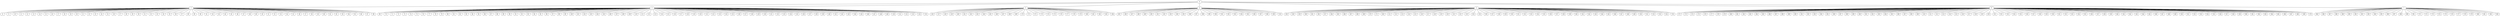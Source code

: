
graph graphname {
    0 -- 1
0 -- 2
0 -- 3
0 -- 4
0 -- 5
0 -- 6
0 -- 7
1 -- 8
1 -- 9
1 -- 10
1 -- 11
1 -- 12
1 -- 13
1 -- 14
1 -- 15
1 -- 16
1 -- 17
1 -- 18
1 -- 19
1 -- 20
1 -- 21
1 -- 22
1 -- 23
1 -- 24
1 -- 25
1 -- 26
1 -- 27
1 -- 28
1 -- 29
1 -- 30
1 -- 31
1 -- 32
1 -- 33
1 -- 34
1 -- 35
1 -- 36
1 -- 37
1 -- 38
1 -- 39
1 -- 40
1 -- 41
1 -- 42
1 -- 43
1 -- 44
1 -- 45
1 -- 46
1 -- 47
1 -- 48
1 -- 49
1 -- 50
1 -- 51
1 -- 52
1 -- 53
1 -- 54
1 -- 55
1 -- 56
1 -- 57
1 -- 58
1 -- 59
1 -- 60
1 -- 61
1 -- 62
1 -- 63
1 -- 64
1 -- 65
1 -- 66
1 -- 67
1 -- 68
2 -- 69
2 -- 70
2 -- 71
2 -- 72
2 -- 73
2 -- 74
2 -- 75
2 -- 76
2 -- 77
2 -- 78
2 -- 79
2 -- 80
2 -- 81
2 -- 82
2 -- 83
2 -- 84
2 -- 85
2 -- 86
2 -- 87
2 -- 88
2 -- 89
2 -- 90
2 -- 91
2 -- 92
2 -- 93
2 -- 94
2 -- 95
2 -- 96
2 -- 97
2 -- 98
2 -- 99
2 -- 100
2 -- 101
2 -- 102
2 -- 103
2 -- 104
2 -- 105
2 -- 106
2 -- 107
2 -- 108
2 -- 109
2 -- 110
2 -- 111
2 -- 112
2 -- 113
2 -- 114
2 -- 115
2 -- 116
2 -- 117
2 -- 118
2 -- 119
2 -- 120
2 -- 121
2 -- 122
2 -- 123
2 -- 124
2 -- 125
2 -- 126
2 -- 127
2 -- 128
2 -- 129
2 -- 130
2 -- 131
2 -- 132
2 -- 133
2 -- 134
2 -- 135
2 -- 136
2 -- 137
2 -- 138
2 -- 139
2 -- 140
2 -- 141
2 -- 142
2 -- 143
2 -- 144
2 -- 145
2 -- 146
2 -- 147
2 -- 148
2 -- 149
2 -- 150
2 -- 151
2 -- 152
2 -- 153
2 -- 154
2 -- 155
3 -- 156
3 -- 157
3 -- 158
3 -- 159
3 -- 160
3 -- 161
3 -- 162
3 -- 163
3 -- 164
3 -- 165
3 -- 166
3 -- 167
3 -- 168
3 -- 169
3 -- 170
3 -- 171
3 -- 172
3 -- 173
3 -- 174
3 -- 175
3 -- 176
3 -- 177
3 -- 178
3 -- 179
3 -- 180
3 -- 181
3 -- 182
3 -- 183
3 -- 184
4 -- 185
4 -- 186
4 -- 187
4 -- 188
4 -- 189
4 -- 190
4 -- 191
4 -- 192
4 -- 193
4 -- 194
4 -- 195
4 -- 196
4 -- 197
4 -- 198
4 -- 199
4 -- 200
4 -- 201
4 -- 202
4 -- 203
4 -- 204
4 -- 205
4 -- 206
4 -- 207
4 -- 208
4 -- 209
4 -- 210
5 -- 256
5 -- 258
5 -- 259
5 -- 260
5 -- 261
5 -- 262
5 -- 257
5 -- 264
5 -- 265
5 -- 266
5 -- 267
5 -- 268
5 -- 269
5 -- 270
5 -- 271
5 -- 263
5 -- 211
5 -- 212
5 -- 213
5 -- 214
5 -- 215
5 -- 216
5 -- 217
5 -- 218
5 -- 219
5 -- 220
5 -- 221
5 -- 222
5 -- 223
5 -- 224
5 -- 225
5 -- 226
5 -- 227
5 -- 228
5 -- 229
5 -- 230
5 -- 231
5 -- 232
5 -- 233
5 -- 234
5 -- 235
5 -- 236
5 -- 237
5 -- 238
5 -- 239
5 -- 240
5 -- 241
5 -- 242
5 -- 243
5 -- 244
5 -- 245
5 -- 246
5 -- 247
5 -- 248
5 -- 249
5 -- 250
5 -- 251
5 -- 252
5 -- 253
5 -- 254
5 -- 255
6 -- 272
6 -- 273
6 -- 274
6 -- 275
6 -- 276
6 -- 277
6 -- 278
6 -- 279
6 -- 280
6 -- 281
6 -- 282
6 -- 283
6 -- 284
6 -- 285
6 -- 286
6 -- 287
6 -- 288
6 -- 289
6 -- 290
6 -- 291
6 -- 292
6 -- 293
6 -- 294
6 -- 295
6 -- 296
6 -- 297
6 -- 298
6 -- 299
6 -- 300
6 -- 301
6 -- 302
6 -- 303
6 -- 304
6 -- 305
6 -- 306
6 -- 307
6 -- 308
6 -- 309
6 -- 310
6 -- 311
6 -- 312
6 -- 313
6 -- 314
6 -- 315
6 -- 316
6 -- 317
6 -- 318
6 -- 319
6 -- 320
6 -- 321
6 -- 322
6 -- 323
6 -- 324
6 -- 325
6 -- 326
6 -- 327
6 -- 328
6 -- 329
6 -- 330
6 -- 331
6 -- 332
6 -- 333
6 -- 334
6 -- 335
6 -- 336
6 -- 337
6 -- 338
6 -- 339
6 -- 340
6 -- 341
6 -- 342
6 -- 343
6 -- 344
6 -- 345
6 -- 346
6 -- 347
6 -- 348
6 -- 349
6 -- 350
6 -- 351
6 -- 352
6 -- 353
6 -- 354
6 -- 355
6 -- 356
6 -- 357
6 -- 358
6 -- 359
6 -- 360
6 -- 361
6 -- 362
6 -- 363
6 -- 364
6 -- 365
6 -- 366
6 -- 367
6 -- 368
6 -- 369
6 -- 370
7 -- 384
7 -- 386
7 -- 387
7 -- 388
7 -- 389
7 -- 390
7 -- 385
7 -- 392
7 -- 393
7 -- 394
7 -- 395
7 -- 396
7 -- 397
7 -- 398
7 -- 399
7 -- 391
7 -- 371
7 -- 372
7 -- 373
7 -- 374
7 -- 375
7 -- 376
7 -- 377
7 -- 378
7 -- 379
7 -- 380
7 -- 381
7 -- 382
7 -- 383

}
